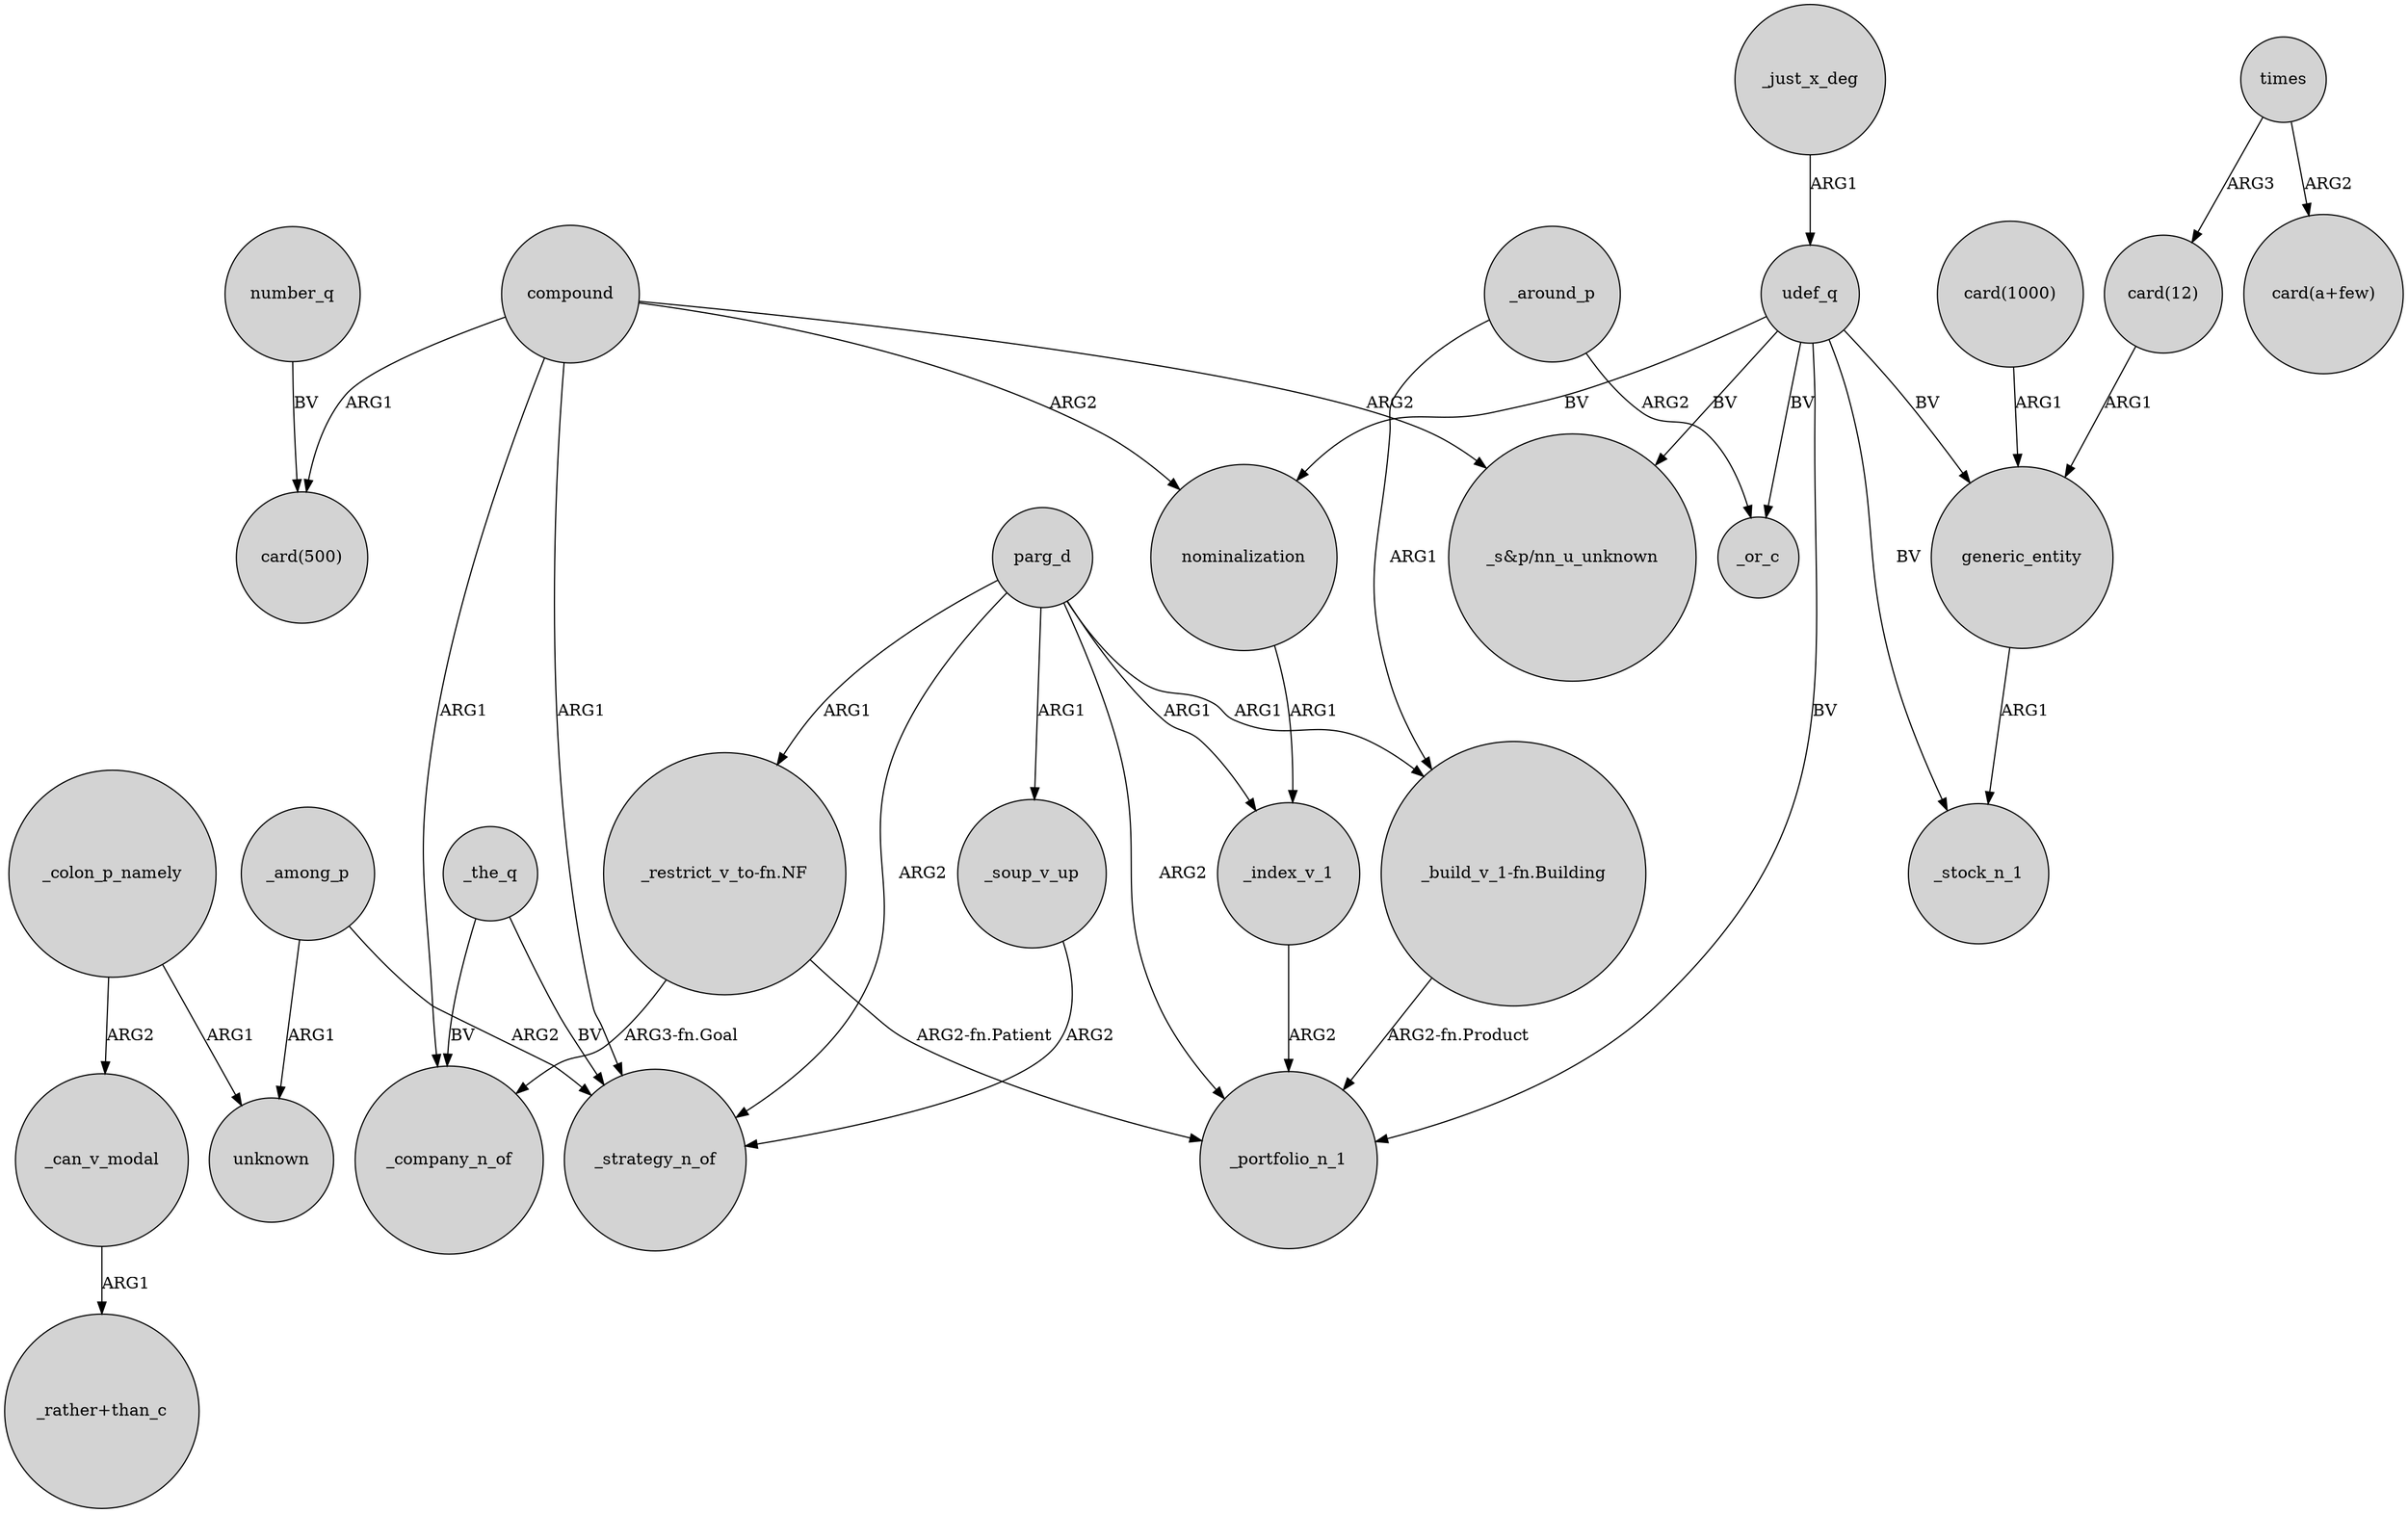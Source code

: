digraph {
	node [shape=circle style=filled]
	_colon_p_namely -> _can_v_modal [label=ARG2]
	_just_x_deg -> udef_q [label=ARG1]
	_soup_v_up -> _strategy_n_of [label=ARG2]
	parg_d -> _strategy_n_of [label=ARG2]
	udef_q -> generic_entity [label=BV]
	udef_q -> "_s&p/nn_u_unknown" [label=BV]
	_can_v_modal -> "_rather+than_c" [label=ARG1]
	parg_d -> "_restrict_v_to-fn.NF" [label=ARG1]
	_among_p -> _strategy_n_of [label=ARG2]
	compound -> _strategy_n_of [label=ARG1]
	_the_q -> _strategy_n_of [label=BV]
	"_restrict_v_to-fn.NF" -> _portfolio_n_1 [label="ARG2-fn.Patient"]
	compound -> nominalization [label=ARG2]
	_index_v_1 -> _portfolio_n_1 [label=ARG2]
	udef_q -> _or_c [label=BV]
	"card(1000)" -> generic_entity [label=ARG1]
	"_restrict_v_to-fn.NF" -> _company_n_of [label="ARG3-fn.Goal"]
	parg_d -> _soup_v_up [label=ARG1]
	_the_q -> _company_n_of [label=BV]
	"_build_v_1-fn.Building" -> _portfolio_n_1 [label="ARG2-fn.Product"]
	compound -> "card(500)" [label=ARG1]
	number_q -> "card(500)" [label=BV]
	compound -> _company_n_of [label=ARG1]
	nominalization -> _index_v_1 [label=ARG1]
	_colon_p_namely -> unknown [label=ARG1]
	udef_q -> _stock_n_1 [label=BV]
	_around_p -> _or_c [label=ARG2]
	parg_d -> "_build_v_1-fn.Building" [label=ARG1]
	parg_d -> _index_v_1 [label=ARG1]
	udef_q -> nominalization [label=BV]
	parg_d -> _portfolio_n_1 [label=ARG2]
	_around_p -> "_build_v_1-fn.Building" [label=ARG1]
	"card(12)" -> generic_entity [label=ARG1]
	generic_entity -> _stock_n_1 [label=ARG1]
	_among_p -> unknown [label=ARG1]
	times -> "card(a+few)" [label=ARG2]
	times -> "card(12)" [label=ARG3]
	udef_q -> _portfolio_n_1 [label=BV]
	compound -> "_s&p/nn_u_unknown" [label=ARG2]
}
